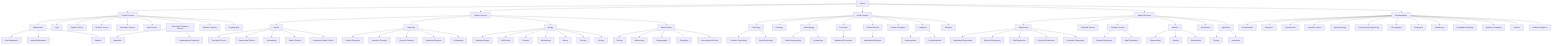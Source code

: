 flowchart TD
ROOT["Science"]
ROOT --> FORMAL_SCIENCES["Formal Sciences"]
FORMAL_SCIENCES --> MATHEMATICS["Mathematics"]
MATHEMATICS --> PURE_MATHEMATICS["Pure Mathematics"]
MATHEMATICS --> APPLIED_MATHEMATICS["Applied Mathematics"]
MATHEMATICS --> STATISTICS["Statistics"]
FORMAL_SCIENCES --> LOGIC["Logic"]
FORMAL_SCIENCES --> SYSTEMS_THEORY["Systems Theory"]
FORMAL_SCIENCES --> DECISION_THEORY["Decision Theory"]
FORMAL_SCIENCES --> INFORMATION_SCIENCE["Information Science"]
FORMAL_SCIENCES --> DATA_SCIENCE["Data Science"]
FORMAL_SCIENCES --> THEORETICAL_COMPUTER_SCIENCE["Theoretical Computer Science"]
THEORETICAL_COMPUTER_SCIENCE --> ALGORITHMS["Algorithms"]
THEORETICAL_COMPUTER_SCIENCE --> COMPUTATIONAL_COMPLEXITY["Computational Complexity"]
FORMAL_SCIENCES --> MACHINE_LEARNING["Machine Learning"]
FORMAL_SCIENCES --> CRYPTOGRAPHY["Cryptography"]
ROOT --> NATURAL_SCIENCES["Natural Sciences"]
NATURAL_SCIENCES --> PHYSICS["Physics"]
PHYSICS --> THEORETICAL_PHYSICS["Theoretical Physics"]
PHYSICS --> EXPERIMENTAL_PHYSICS["Experimental Physics"]
PHYSICS --> ASTROPHYSICS["Astrophysics"]
PHYSICS --> PARTICLE_PHYSICS["Particle Physics"]
PHYSICS --> CONDENSED_MATTER_PHYSICS["Condensed Matter Physics"]
NATURAL_SCIENCES --> CHEMISTRY["Chemistry"]
CHEMISTRY --> ORGANIC_CHEMISTRY["Organic Chemistry"]
CHEMISTRY --> INORGANIC_CHEMISTRY["Inorganic Chemistry"]
CHEMISTRY --> PHYSICAL_CHEMISTRY["Physical Chemistry"]
CHEMISTRY --> ANALYTICAL_CHEMISTRY["Analytical Chemistry"]
CHEMISTRY --> BIOCHEMISTRY["Biochemistry"]
NATURAL_SCIENCES --> BIOLOGY["Biology"]
BIOLOGY --> MOLECULAR_BIOLOGY["Molecular Biology"]
BIOLOGY --> CELL_BIOLOGY["Cell Biology"]
BIOLOGY --> GENETICS["Genetics"]
BIOLOGY --> MICROBIOLOGY["Microbiology"]
BIOLOGY --> BOTANY["Botany"]
BIOLOGY --> ZOOLOGY["Zoology"]
BIOLOGY --> ECOLOGY["Ecology"]
NATURAL_SCIENCES --> EARTH_SCIENCE["Earth Science"]
EARTH_SCIENCE --> GEOLOGY["Geology"]
EARTH_SCIENCE --> METEOROLOGY["Meteorology"]
EARTH_SCIENCE --> OCEANOGRAPHY["Oceanography"]
EARTH_SCIENCE --> CLIMATOLOGY["Climatology"]
EARTH_SCIENCE --> ENVIRONMENTAL_SCIENCE["Environmental Science"]
ROOT --> SOCIAL_SCIENCES["Social Sciences"]
SOCIAL_SCIENCES --> PSYCHOLOGY["Psychology"]
PSYCHOLOGY --> COGNITIVE_PSYCHOLOGY["Cognitive Psychology"]
PSYCHOLOGY --> SOCIAL_PSYCHOLOGY["Social Psychology"]
SOCIAL_SCIENCES --> SOCIOLOGY["Sociology"]
SOCIAL_SCIENCES --> ANTHROPOLOGY["Anthropology"]
ANTHROPOLOGY --> CULTURAL_ANTHROPOLOGY["Cultural Anthropology"]
ANTHROPOLOGY --> ARCHAEOLOGY["Archaeology"]
SOCIAL_SCIENCES --> ECONOMICS["Economics"]
ECONOMICS --> BEHAVIORAL_ECONOMICS["Behavioral Economics"]
SOCIAL_SCIENCES --> POLITICAL_SCIENCE["Political Science"]
POLITICAL_SCIENCE --> INTERNATIONAL_RELATIONS["International Relations"]
SOCIAL_SCIENCES --> HUMAN_GEOGRAPHY["Human Geography"]
SOCIAL_SCIENCES --> LINGUISTICS["Linguistics"]
LINGUISTICS --> SOCIOLINGUISTICS["Sociolinguistics"]
LINGUISTICS --> PSYCHOLINGUISTICS["Psycholinguistics"]
SOCIAL_SCIENCES --> EDUCATION["Education"]
ROOT --> APPLIED_SCIENCES["Applied Sciences"]
APPLIED_SCIENCES --> ENGINEERING["Engineering"]
ENGINEERING --> MECHANICAL_ENGINEERING["Mechanical Engineering"]
ENGINEERING --> ELECTRICAL_ENGINEERING["Electrical Engineering"]
ENGINEERING --> CIVIL_ENGINEERING["Civil Engineering"]
ENGINEERING --> CHEMICAL_ENGINEERING["Chemical Engineering"]
ENGINEERING --> COMPUTER_ENGINEERING["Computer Engineering"]
APPLIED_SCIENCES --> MATERIALS_SCIENCE["Materials Science"]
APPLIED_SCIENCES --> COMPUTER_SCIENCE["Computer Science"]
COMPUTER_SCIENCE --> SOFTWARE_ENGINEERING["Software Engineering"]
COMPUTER_SCIENCE --> DATA_ENGINEERING["Data Engineering"]
APPLIED_SCIENCES --> MEDICINE["Medicine"]
MEDICINE --> PHARMACOLOGY["Pharmacology"]
MEDICINE --> NURSING["Nursing"]
MEDICINE --> EPIDEMIOLOGY["Epidemiology"]
APPLIED_SCIENCES --> ARCHITECTURE["Architecture"]
APPLIED_SCIENCES --> AGRICULTURE["Agriculture"]
AGRICULTURE --> FORESTRY["Forestry"]
AGRICULTURE --> HORTICULTURE["Horticulture"]
ROOT --> INTERDISCIPLINARY["Interdisciplinary"]
INTERDISCIPLINARY --> BIOINFORMATICS["Bioinformatics"]
INTERDISCIPLINARY --> BIOPHYSICS["Biophysics"]
INTERDISCIPLINARY --> NEUROSCIENCE["Neuroscience"]
INTERDISCIPLINARY --> COGNITIVE_SCIENCE["Cognitive Science"]
INTERDISCIPLINARY --> SYSTEMS_BIOLOGY["Systems Biology"]
INTERDISCIPLINARY --> ENVIRONMENTAL_ENGINEERING["Environmental Engineering"]
INTERDISCIPLINARY --> ECONOPHYSICS["Econophysics"]
INTERDISCIPLINARY --> GEOPHYSICS["Geophysics"]
INTERDISCIPLINARY --> ASTROBIOLOGY["Astrobiology"]
INTERDISCIPLINARY --> COMPUTATIONAL_BIOLOGY["Computational Biology"]
INTERDISCIPLINARY --> QUANTUM_COMPUTING["Quantum Computing"]
INTERDISCIPLINARY --> ROBOTICS["Robotics"]
INTERDISCIPLINARY --> ARTIFICIAL_INTELLIGENCE["Artificial Intelligence"]